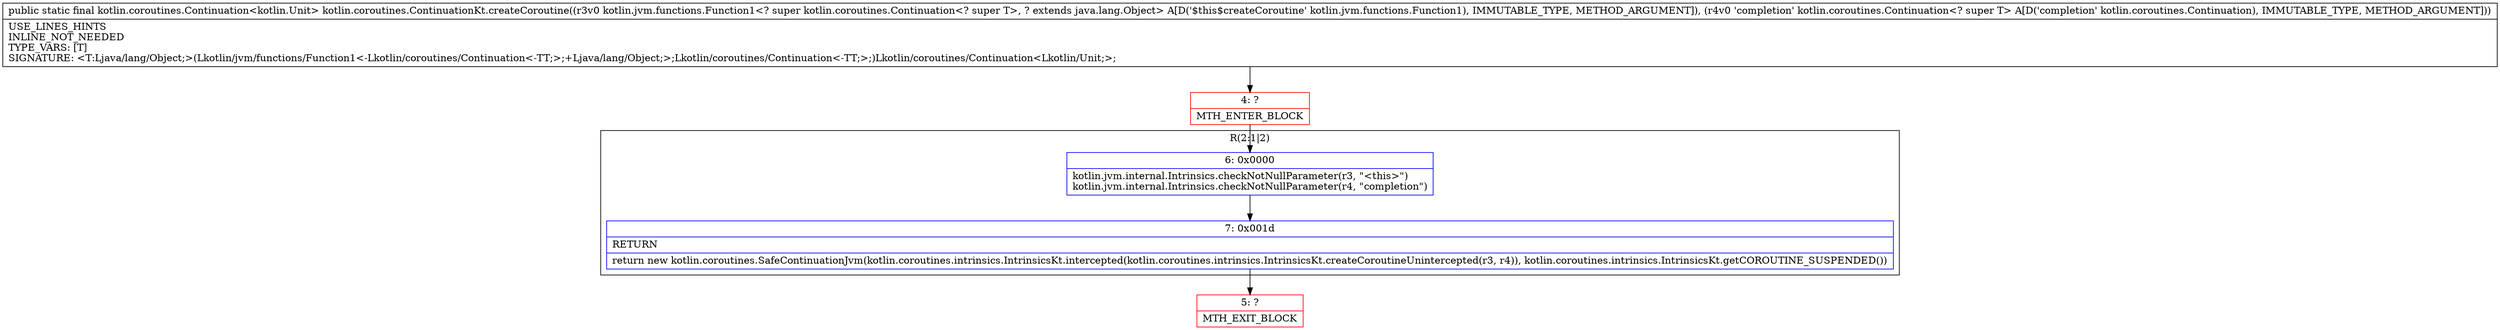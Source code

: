digraph "CFG forkotlin.coroutines.ContinuationKt.createCoroutine(Lkotlin\/jvm\/functions\/Function1;Lkotlin\/coroutines\/Continuation;)Lkotlin\/coroutines\/Continuation;" {
subgraph cluster_Region_878320688 {
label = "R(2:1|2)";
node [shape=record,color=blue];
Node_6 [shape=record,label="{6\:\ 0x0000|kotlin.jvm.internal.Intrinsics.checkNotNullParameter(r3, \"\<this\>\")\lkotlin.jvm.internal.Intrinsics.checkNotNullParameter(r4, \"completion\")\l}"];
Node_7 [shape=record,label="{7\:\ 0x001d|RETURN\l|return new kotlin.coroutines.SafeContinuationJvm(kotlin.coroutines.intrinsics.IntrinsicsKt.intercepted(kotlin.coroutines.intrinsics.IntrinsicsKt.createCoroutineUnintercepted(r3, r4)), kotlin.coroutines.intrinsics.IntrinsicsKt.getCOROUTINE_SUSPENDED())\l}"];
}
Node_4 [shape=record,color=red,label="{4\:\ ?|MTH_ENTER_BLOCK\l}"];
Node_5 [shape=record,color=red,label="{5\:\ ?|MTH_EXIT_BLOCK\l}"];
MethodNode[shape=record,label="{public static final kotlin.coroutines.Continuation\<kotlin.Unit\> kotlin.coroutines.ContinuationKt.createCoroutine((r3v0 kotlin.jvm.functions.Function1\<? super kotlin.coroutines.Continuation\<? super T\>, ? extends java.lang.Object\> A[D('$this$createCoroutine' kotlin.jvm.functions.Function1), IMMUTABLE_TYPE, METHOD_ARGUMENT]), (r4v0 'completion' kotlin.coroutines.Continuation\<? super T\> A[D('completion' kotlin.coroutines.Continuation), IMMUTABLE_TYPE, METHOD_ARGUMENT]))  | USE_LINES_HINTS\lINLINE_NOT_NEEDED\lTYPE_VARS: [T]\lSIGNATURE: \<T:Ljava\/lang\/Object;\>(Lkotlin\/jvm\/functions\/Function1\<\-Lkotlin\/coroutines\/Continuation\<\-TT;\>;+Ljava\/lang\/Object;\>;Lkotlin\/coroutines\/Continuation\<\-TT;\>;)Lkotlin\/coroutines\/Continuation\<Lkotlin\/Unit;\>;\l}"];
MethodNode -> Node_4;Node_6 -> Node_7;
Node_7 -> Node_5;
Node_4 -> Node_6;
}

